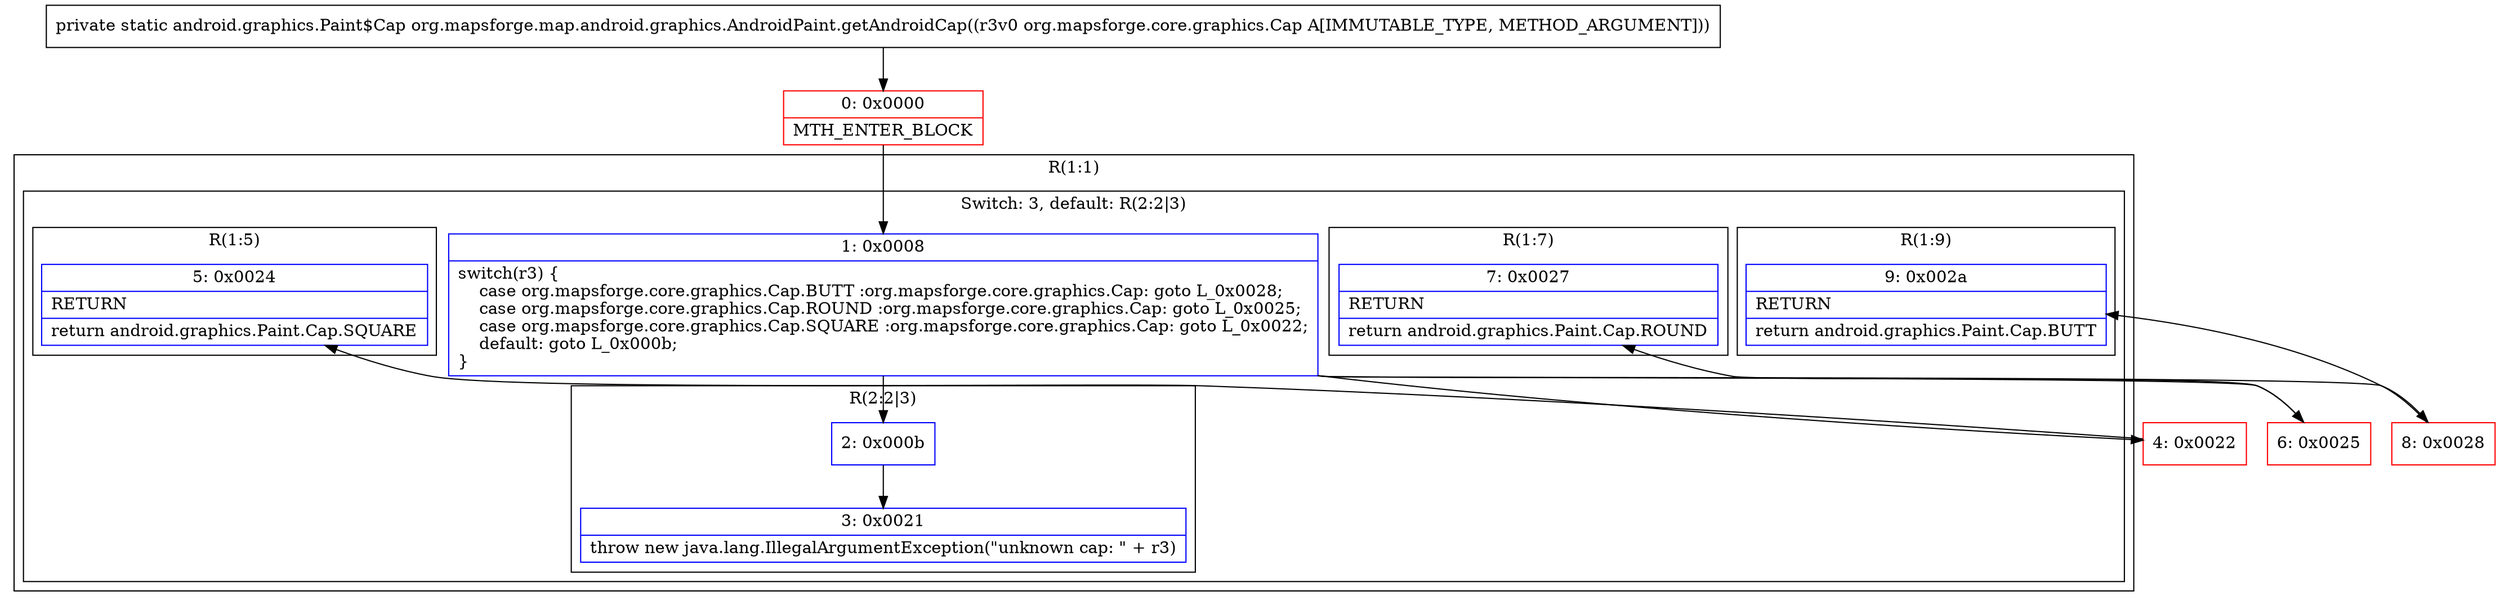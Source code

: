 digraph "CFG fororg.mapsforge.map.android.graphics.AndroidPaint.getAndroidCap(Lorg\/mapsforge\/core\/graphics\/Cap;)Landroid\/graphics\/Paint$Cap;" {
subgraph cluster_Region_22628604 {
label = "R(1:1)";
node [shape=record,color=blue];
subgraph cluster_SwitchRegion_109207082 {
label = "Switch: 3, default: R(2:2|3)";
node [shape=record,color=blue];
Node_1 [shape=record,label="{1\:\ 0x0008|switch(r3) \{\l    case org.mapsforge.core.graphics.Cap.BUTT :org.mapsforge.core.graphics.Cap: goto L_0x0028;\l    case org.mapsforge.core.graphics.Cap.ROUND :org.mapsforge.core.graphics.Cap: goto L_0x0025;\l    case org.mapsforge.core.graphics.Cap.SQUARE :org.mapsforge.core.graphics.Cap: goto L_0x0022;\l    default: goto L_0x000b;\l\}\l}"];
subgraph cluster_Region_2114296689 {
label = "R(1:9)";
node [shape=record,color=blue];
Node_9 [shape=record,label="{9\:\ 0x002a|RETURN\l|return android.graphics.Paint.Cap.BUTT\l}"];
}
subgraph cluster_Region_515012001 {
label = "R(1:7)";
node [shape=record,color=blue];
Node_7 [shape=record,label="{7\:\ 0x0027|RETURN\l|return android.graphics.Paint.Cap.ROUND\l}"];
}
subgraph cluster_Region_1441251363 {
label = "R(1:5)";
node [shape=record,color=blue];
Node_5 [shape=record,label="{5\:\ 0x0024|RETURN\l|return android.graphics.Paint.Cap.SQUARE\l}"];
}
subgraph cluster_Region_1090566075 {
label = "R(2:2|3)";
node [shape=record,color=blue];
Node_2 [shape=record,label="{2\:\ 0x000b}"];
Node_3 [shape=record,label="{3\:\ 0x0021|throw new java.lang.IllegalArgumentException(\"unknown cap: \" + r3)\l}"];
}
}
}
Node_0 [shape=record,color=red,label="{0\:\ 0x0000|MTH_ENTER_BLOCK\l}"];
Node_4 [shape=record,color=red,label="{4\:\ 0x0022}"];
Node_6 [shape=record,color=red,label="{6\:\ 0x0025}"];
Node_8 [shape=record,color=red,label="{8\:\ 0x0028}"];
MethodNode[shape=record,label="{private static android.graphics.Paint$Cap org.mapsforge.map.android.graphics.AndroidPaint.getAndroidCap((r3v0 org.mapsforge.core.graphics.Cap A[IMMUTABLE_TYPE, METHOD_ARGUMENT])) }"];
MethodNode -> Node_0;
Node_1 -> Node_2;
Node_1 -> Node_4;
Node_1 -> Node_6;
Node_1 -> Node_8;
Node_2 -> Node_3;
Node_0 -> Node_1;
Node_4 -> Node_5;
Node_6 -> Node_7;
Node_8 -> Node_9;
}

